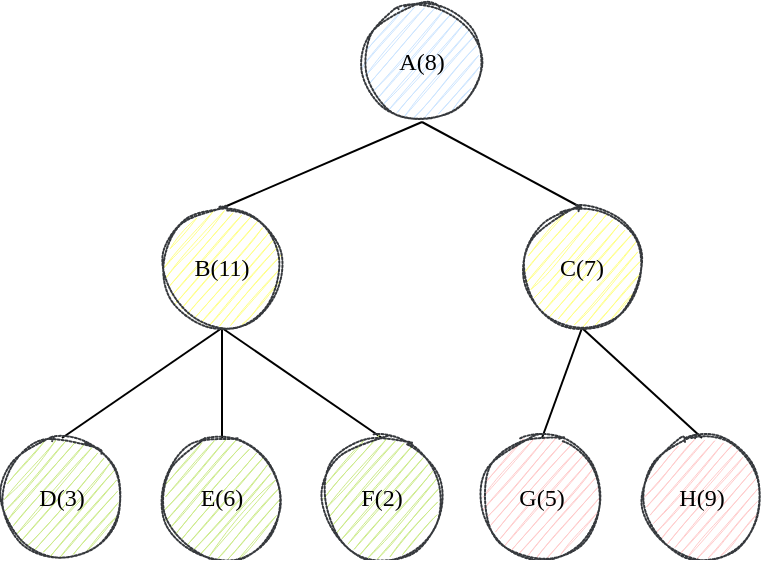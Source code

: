 <mxfile version="13.7.2" type="github">
  <diagram id="pji6zDkys0XvNhu6iA6W" name="Page-1">
    <mxGraphModel dx="946" dy="614" grid="1" gridSize="10" guides="1" tooltips="1" connect="1" arrows="1" fold="1" page="1" pageScale="1" pageWidth="827" pageHeight="1169" math="0" shadow="0">
      <root>
        <mxCell id="0" />
        <mxCell id="1" parent="0" />
        <mxCell id="tSy5s7O_aiBnIDmspPRC-12" style="rounded=0;orthogonalLoop=1;jettySize=auto;html=1;exitX=0.5;exitY=1;exitDx=0;exitDy=0;fontFamily=Comic Sans MS;entryX=0.5;entryY=0;entryDx=0;entryDy=0;endArrow=none;endFill=0;" edge="1" parent="1" source="tSy5s7O_aiBnIDmspPRC-1" target="tSy5s7O_aiBnIDmspPRC-4">
          <mxGeometry relative="1" as="geometry" />
        </mxCell>
        <mxCell id="tSy5s7O_aiBnIDmspPRC-13" style="edgeStyle=none;rounded=0;orthogonalLoop=1;jettySize=auto;html=1;exitX=0.5;exitY=1;exitDx=0;exitDy=0;entryX=0.5;entryY=0;entryDx=0;entryDy=0;fontFamily=Comic Sans MS;endArrow=none;endFill=0;" edge="1" parent="1" source="tSy5s7O_aiBnIDmspPRC-1" target="tSy5s7O_aiBnIDmspPRC-5">
          <mxGeometry relative="1" as="geometry" />
        </mxCell>
        <mxCell id="tSy5s7O_aiBnIDmspPRC-1" value="A(8)" style="ellipse;whiteSpace=wrap;html=1;aspect=fixed;gradientDirection=south;fontFamily=Comic Sans MS;dashed=1;dashPattern=1 1;shadow=0;sketch=1;fillColor=#cce5ff;strokeColor=#36393d;" vertex="1" parent="1">
          <mxGeometry x="360" y="180" width="60" height="60" as="geometry" />
        </mxCell>
        <mxCell id="tSy5s7O_aiBnIDmspPRC-14" style="edgeStyle=none;rounded=0;orthogonalLoop=1;jettySize=auto;html=1;exitX=0.5;exitY=1;exitDx=0;exitDy=0;entryX=0.5;entryY=0;entryDx=0;entryDy=0;fontFamily=Comic Sans MS;endArrow=none;endFill=0;" edge="1" parent="1" source="tSy5s7O_aiBnIDmspPRC-4" target="tSy5s7O_aiBnIDmspPRC-6">
          <mxGeometry relative="1" as="geometry" />
        </mxCell>
        <mxCell id="tSy5s7O_aiBnIDmspPRC-15" style="edgeStyle=none;rounded=0;orthogonalLoop=1;jettySize=auto;html=1;exitX=0.5;exitY=1;exitDx=0;exitDy=0;entryX=0.5;entryY=0;entryDx=0;entryDy=0;fontFamily=Comic Sans MS;endArrow=none;endFill=0;" edge="1" parent="1" source="tSy5s7O_aiBnIDmspPRC-4" target="tSy5s7O_aiBnIDmspPRC-7">
          <mxGeometry relative="1" as="geometry" />
        </mxCell>
        <mxCell id="tSy5s7O_aiBnIDmspPRC-16" style="edgeStyle=none;rounded=0;orthogonalLoop=1;jettySize=auto;html=1;exitX=0.5;exitY=1;exitDx=0;exitDy=0;entryX=0.5;entryY=0;entryDx=0;entryDy=0;fontFamily=Comic Sans MS;endArrow=none;endFill=0;" edge="1" parent="1" source="tSy5s7O_aiBnIDmspPRC-4" target="tSy5s7O_aiBnIDmspPRC-8">
          <mxGeometry relative="1" as="geometry" />
        </mxCell>
        <mxCell id="tSy5s7O_aiBnIDmspPRC-4" value="B(11)" style="ellipse;whiteSpace=wrap;html=1;aspect=fixed;gradientDirection=south;fontFamily=Comic Sans MS;dashed=1;dashPattern=1 1;shadow=0;sketch=1;fillColor=#ffff88;strokeColor=#36393d;" vertex="1" parent="1">
          <mxGeometry x="260" y="283" width="60" height="60" as="geometry" />
        </mxCell>
        <mxCell id="tSy5s7O_aiBnIDmspPRC-17" style="edgeStyle=none;rounded=0;orthogonalLoop=1;jettySize=auto;html=1;exitX=0.5;exitY=1;exitDx=0;exitDy=0;fontFamily=Comic Sans MS;entryX=0.5;entryY=0;entryDx=0;entryDy=0;endArrow=none;endFill=0;" edge="1" parent="1" source="tSy5s7O_aiBnIDmspPRC-5" target="tSy5s7O_aiBnIDmspPRC-9">
          <mxGeometry relative="1" as="geometry" />
        </mxCell>
        <mxCell id="tSy5s7O_aiBnIDmspPRC-18" style="edgeStyle=none;rounded=0;orthogonalLoop=1;jettySize=auto;html=1;exitX=0.5;exitY=1;exitDx=0;exitDy=0;entryX=0.5;entryY=0;entryDx=0;entryDy=0;fontFamily=Comic Sans MS;endArrow=none;endFill=0;" edge="1" parent="1" source="tSy5s7O_aiBnIDmspPRC-5" target="tSy5s7O_aiBnIDmspPRC-10">
          <mxGeometry relative="1" as="geometry" />
        </mxCell>
        <mxCell id="tSy5s7O_aiBnIDmspPRC-5" value="C(7)" style="ellipse;whiteSpace=wrap;html=1;aspect=fixed;gradientDirection=south;fontFamily=Comic Sans MS;dashed=1;dashPattern=1 1;shadow=0;sketch=1;fillColor=#ffff88;strokeColor=#36393d;" vertex="1" parent="1">
          <mxGeometry x="440" y="283" width="60" height="60" as="geometry" />
        </mxCell>
        <mxCell id="tSy5s7O_aiBnIDmspPRC-6" value="D(3)" style="ellipse;whiteSpace=wrap;html=1;aspect=fixed;gradientDirection=south;fontFamily=Comic Sans MS;dashed=1;dashPattern=1 1;shadow=0;sketch=1;fillColor=#cdeb8b;strokeColor=#36393d;" vertex="1" parent="1">
          <mxGeometry x="180" y="398" width="60" height="60" as="geometry" />
        </mxCell>
        <mxCell id="tSy5s7O_aiBnIDmspPRC-7" value="E(6)" style="ellipse;whiteSpace=wrap;html=1;aspect=fixed;gradientDirection=south;fontFamily=Comic Sans MS;dashed=1;dashPattern=1 1;shadow=0;sketch=1;fillColor=#cdeb8b;strokeColor=#36393d;" vertex="1" parent="1">
          <mxGeometry x="260" y="398" width="60" height="60" as="geometry" />
        </mxCell>
        <mxCell id="tSy5s7O_aiBnIDmspPRC-8" value="F(2)" style="ellipse;whiteSpace=wrap;html=1;aspect=fixed;gradientDirection=south;fontFamily=Comic Sans MS;dashed=1;dashPattern=1 1;shadow=0;sketch=1;fillColor=#cdeb8b;strokeColor=#36393d;" vertex="1" parent="1">
          <mxGeometry x="340" y="398" width="60" height="60" as="geometry" />
        </mxCell>
        <mxCell id="tSy5s7O_aiBnIDmspPRC-9" value="G(5)" style="ellipse;whiteSpace=wrap;html=1;aspect=fixed;gradientDirection=south;fontFamily=Comic Sans MS;dashed=1;dashPattern=1 1;shadow=0;sketch=1;fillColor=#ffcccc;strokeColor=#36393d;" vertex="1" parent="1">
          <mxGeometry x="420" y="398" width="60" height="60" as="geometry" />
        </mxCell>
        <mxCell id="tSy5s7O_aiBnIDmspPRC-10" value="H(9)" style="ellipse;whiteSpace=wrap;html=1;aspect=fixed;gradientDirection=south;fontFamily=Comic Sans MS;dashed=1;dashPattern=1 1;shadow=0;sketch=1;fillColor=#ffcccc;strokeColor=#36393d;" vertex="1" parent="1">
          <mxGeometry x="500" y="398" width="60" height="60" as="geometry" />
        </mxCell>
      </root>
    </mxGraphModel>
  </diagram>
</mxfile>
